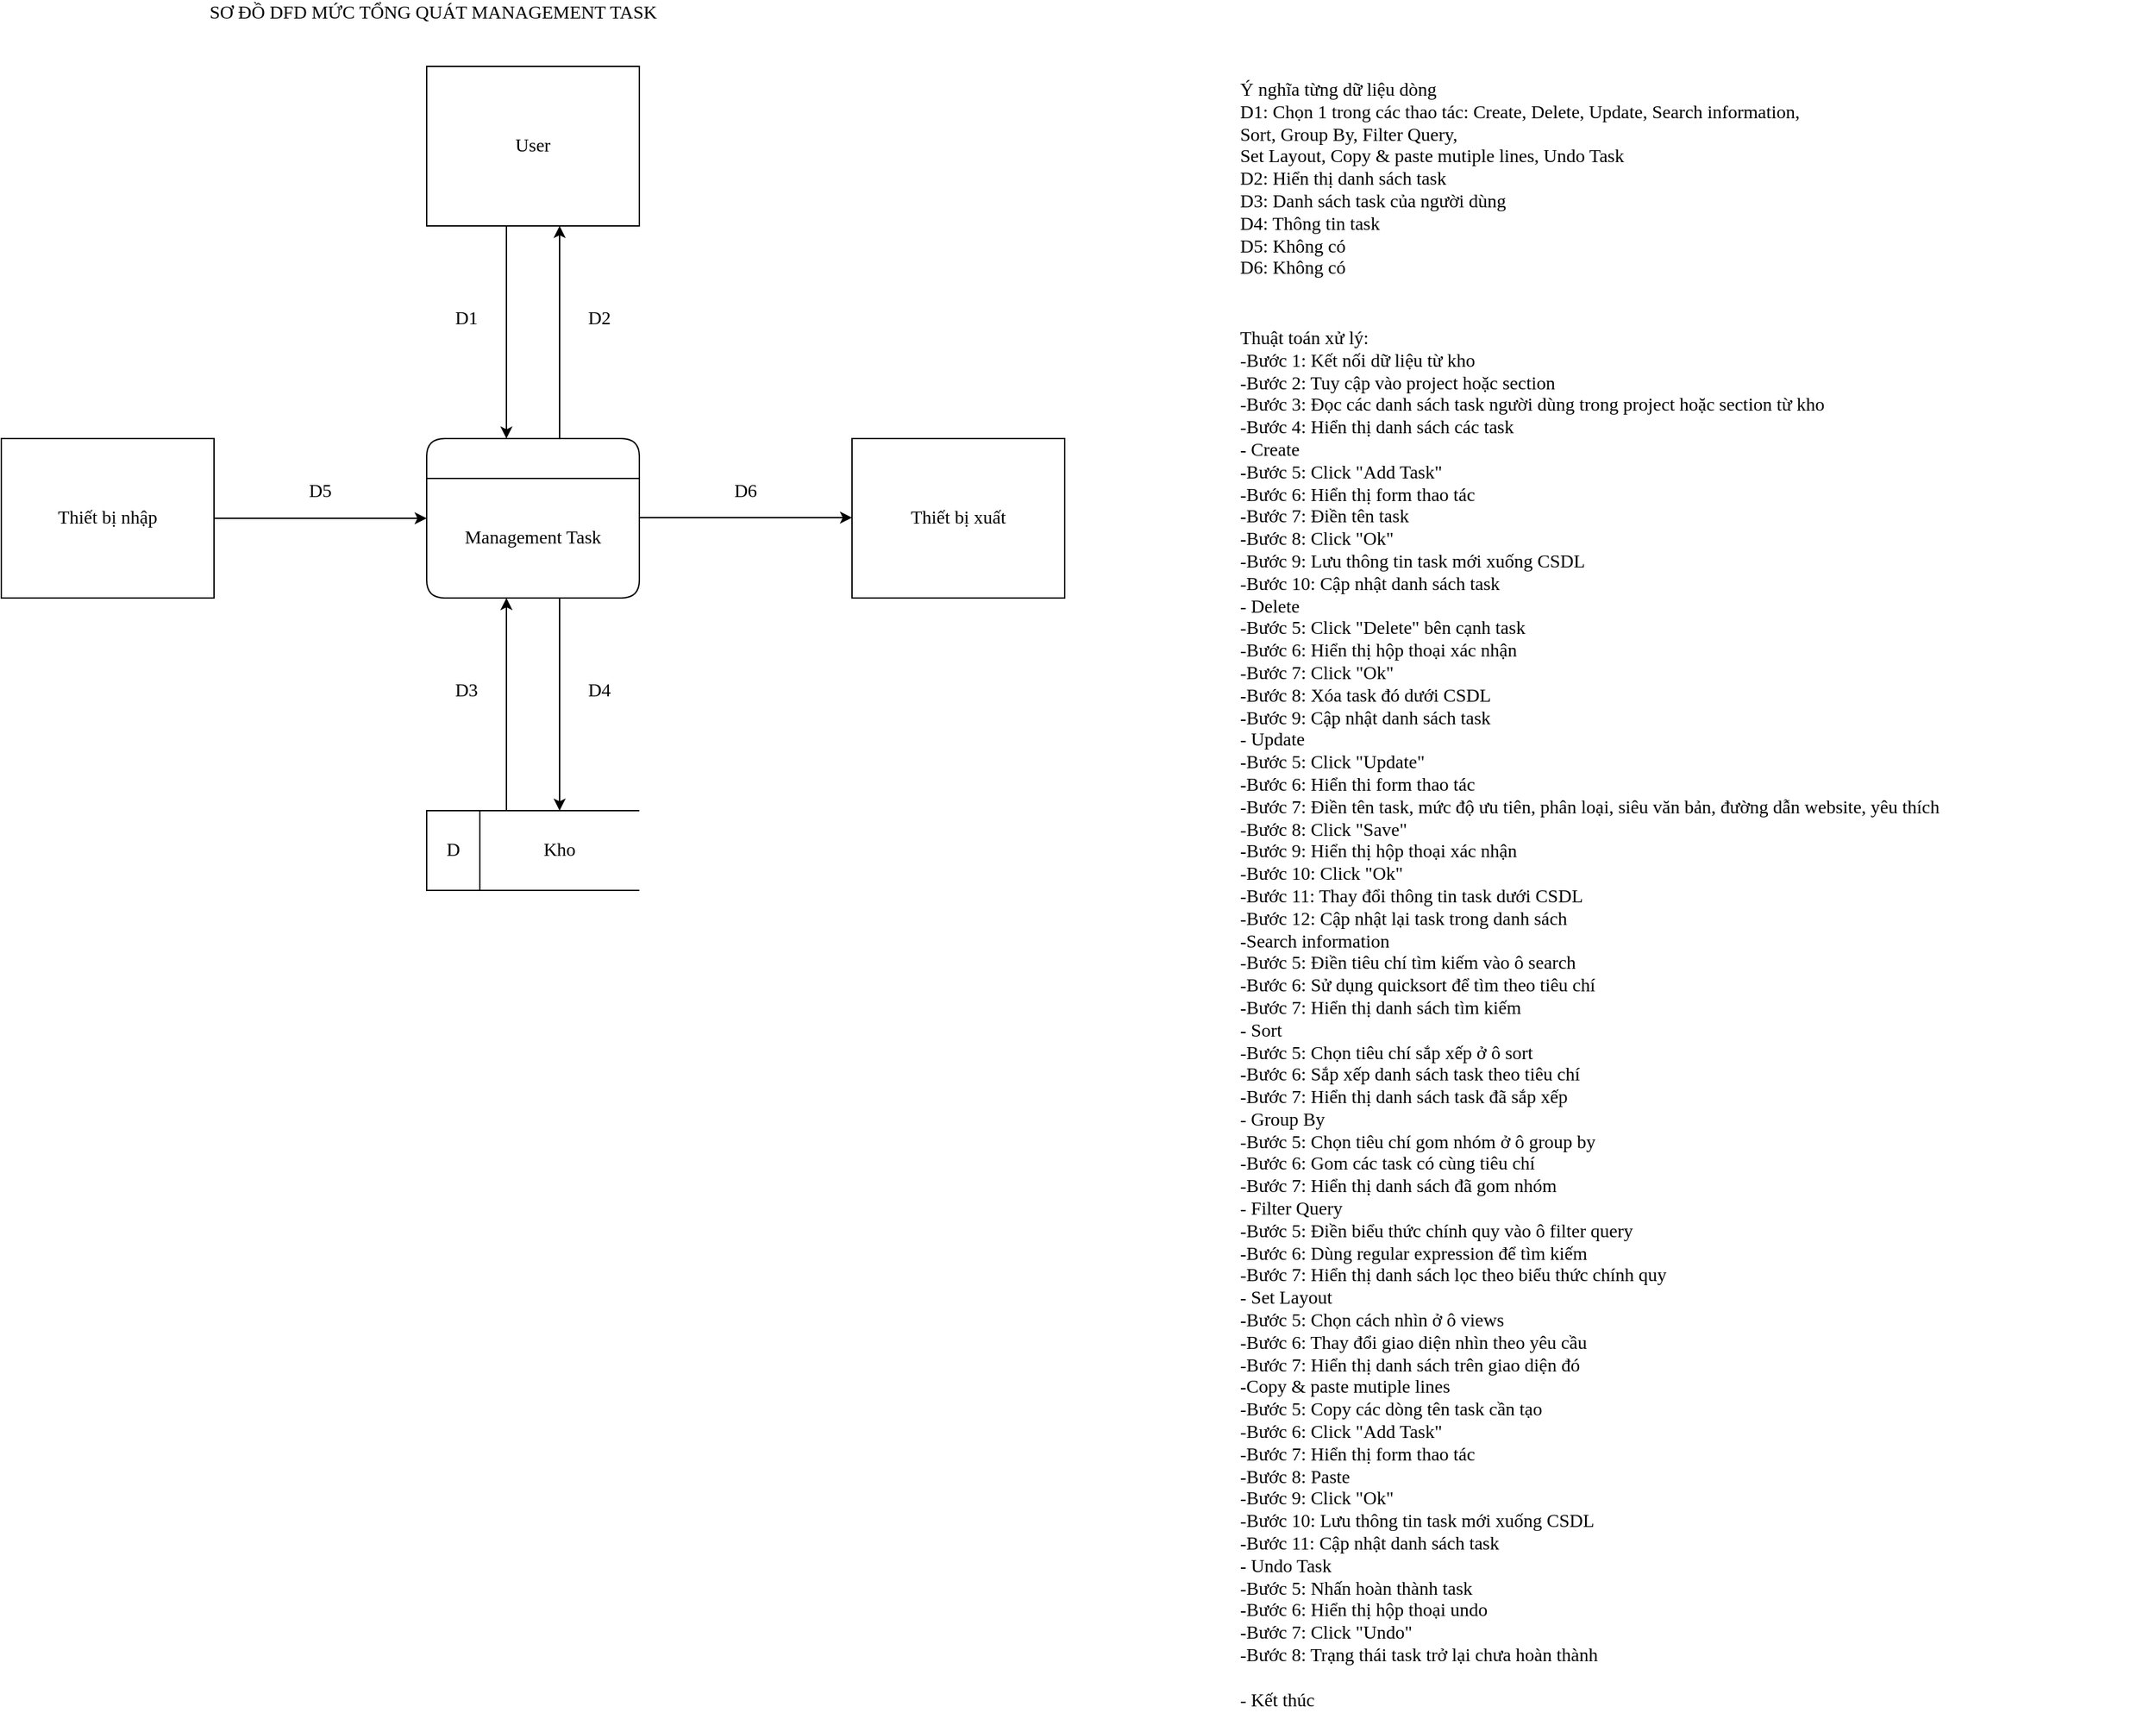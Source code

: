 <mxfile version="13.9.2" type="google"><diagram id="2hcpHmaqaMG6IleKz-u-" name="Page-1"><mxGraphModel dx="2150" dy="1871" grid="1" gridSize="10" guides="1" tooltips="1" connect="1" arrows="1" fold="1" page="1" pageScale="1" pageWidth="827" pageHeight="1169" math="0" shadow="0"><root><mxCell id="0"/><mxCell id="1" parent="0"/><mxCell id="43A-tHU6FJamsZel8YU9-1" value="SƠ ĐỒ DFD MỨC TỔNG QUÁT MANAGEMENT TASK" style="text;html=1;strokeColor=none;fillColor=none;align=center;verticalAlign=middle;whiteSpace=wrap;rounded=0;fontFamily=Verdana;fontSize=14;" parent="1" vertex="1"><mxGeometry x="-100" y="-180" width="390" height="20" as="geometry"/></mxCell><mxCell id="43A-tHU6FJamsZel8YU9-2" style="edgeStyle=orthogonalEdgeStyle;rounded=0;orthogonalLoop=1;jettySize=auto;html=1;" parent="1" source="43A-tHU6FJamsZel8YU9-3" target="43A-tHU6FJamsZel8YU9-6" edge="1"><mxGeometry relative="1" as="geometry"><mxPoint x="190" y="10" as="targetPoint"/><Array as="points"><mxPoint x="190" y="70"/><mxPoint x="190" y="70"/></Array></mxGeometry></mxCell><mxCell id="43A-tHU6FJamsZel8YU9-3" value="" style="swimlane;childLayout=stackLayout;horizontal=1;startSize=30;horizontalStack=0;rounded=1;fontSize=14;fontStyle=0;strokeWidth=1;resizeParent=0;resizeLast=1;shadow=0;dashed=0;align=center;" parent="1" vertex="1"><mxGeometry x="90" y="150" width="160" height="120" as="geometry"/></mxCell><mxCell id="43A-tHU6FJamsZel8YU9-4" value="&lt;font face=&quot;Verdana&quot;&gt;&lt;span style=&quot;font-size: 14px&quot;&gt;Management Task&lt;/span&gt;&lt;/font&gt;" style="text;html=1;strokeColor=none;fillColor=none;align=center;verticalAlign=middle;whiteSpace=wrap;rounded=0;" parent="43A-tHU6FJamsZel8YU9-3" vertex="1"><mxGeometry y="30" width="160" height="90" as="geometry"/></mxCell><mxCell id="43A-tHU6FJamsZel8YU9-5" style="edgeStyle=orthogonalEdgeStyle;rounded=0;orthogonalLoop=1;jettySize=auto;html=1;" parent="1" source="43A-tHU6FJamsZel8YU9-6" edge="1"><mxGeometry relative="1" as="geometry"><mxPoint x="150" y="150" as="targetPoint"/><Array as="points"><mxPoint x="150" y="150"/></Array></mxGeometry></mxCell><mxCell id="43A-tHU6FJamsZel8YU9-6" value="&lt;font face=&quot;Verdana&quot; style=&quot;font-size: 14px&quot;&gt;User&lt;/font&gt;" style="rounded=0;whiteSpace=wrap;html=1;" parent="1" vertex="1"><mxGeometry x="90" y="-130" width="160" height="120" as="geometry"/></mxCell><mxCell id="43A-tHU6FJamsZel8YU9-7" value="&lt;font face=&quot;Verdana&quot; style=&quot;font-size: 14px&quot;&gt;Thiết bị nhập&lt;/font&gt;" style="rounded=0;whiteSpace=wrap;html=1;" parent="1" vertex="1"><mxGeometry x="-230" y="150" width="160" height="120" as="geometry"/></mxCell><mxCell id="43A-tHU6FJamsZel8YU9-8" value="&lt;font style=&quot;font-size: 14px&quot; face=&quot;Verdana&quot;&gt;Thiết bị xuất&lt;/font&gt;" style="rounded=0;whiteSpace=wrap;html=1;" parent="1" vertex="1"><mxGeometry x="410" y="150" width="160" height="120" as="geometry"/></mxCell><mxCell id="43A-tHU6FJamsZel8YU9-9" value="" style="strokeWidth=1;html=1;shape=mxgraph.flowchart.annotation_1;align=left;pointerEvents=1;" parent="1" vertex="1"><mxGeometry x="90" y="430" width="160" height="60" as="geometry"/></mxCell><mxCell id="43A-tHU6FJamsZel8YU9-10" value="" style="endArrow=none;html=1;" parent="1" edge="1"><mxGeometry width="50" height="50" relative="1" as="geometry"><mxPoint x="130" y="490" as="sourcePoint"/><mxPoint x="130" y="430" as="targetPoint"/></mxGeometry></mxCell><mxCell id="43A-tHU6FJamsZel8YU9-11" value="&lt;span style=&quot;font-size: 14px&quot;&gt;&lt;font style=&quot;font-size: 14px&quot;&gt;&lt;font style=&quot;vertical-align: inherit&quot;&gt;&lt;font style=&quot;vertical-align: inherit&quot;&gt;D&lt;/font&gt;&lt;/font&gt;&lt;/font&gt;&lt;/span&gt;" style="text;html=1;strokeColor=none;fillColor=none;align=center;verticalAlign=middle;whiteSpace=wrap;rounded=0;fontSize=14;fontFamily=Verdana;fontStyle=0" parent="1" vertex="1"><mxGeometry x="100" y="450" width="20" height="20" as="geometry"/></mxCell><mxCell id="43A-tHU6FJamsZel8YU9-12" style="edgeStyle=orthogonalEdgeStyle;rounded=0;orthogonalLoop=1;jettySize=auto;html=1;" parent="1" edge="1"><mxGeometry relative="1" as="geometry"><mxPoint x="190" y="270" as="sourcePoint"/><mxPoint x="190" y="430" as="targetPoint"/><Array as="points"><mxPoint x="190" y="430"/></Array></mxGeometry></mxCell><mxCell id="43A-tHU6FJamsZel8YU9-13" style="edgeStyle=orthogonalEdgeStyle;rounded=0;orthogonalLoop=1;jettySize=auto;html=1;" parent="1" edge="1"><mxGeometry relative="1" as="geometry"><mxPoint x="150" y="430" as="sourcePoint"/><mxPoint x="150" y="270" as="targetPoint"/><Array as="points"><mxPoint x="150" y="350"/><mxPoint x="150" y="350"/></Array></mxGeometry></mxCell><mxCell id="43A-tHU6FJamsZel8YU9-14" style="edgeStyle=orthogonalEdgeStyle;rounded=0;orthogonalLoop=1;jettySize=auto;html=1;exitX=1;exitY=0.5;exitDx=0;exitDy=0;" parent="1" source="43A-tHU6FJamsZel8YU9-7" target="43A-tHU6FJamsZel8YU9-4" edge="1"><mxGeometry relative="1" as="geometry"><mxPoint x="200" y="440" as="sourcePoint"/><mxPoint x="200" y="280" as="targetPoint"/><Array as="points"><mxPoint x="50" y="210"/><mxPoint x="50" y="210"/></Array></mxGeometry></mxCell><mxCell id="43A-tHU6FJamsZel8YU9-15" style="edgeStyle=orthogonalEdgeStyle;rounded=0;orthogonalLoop=1;jettySize=auto;html=1;exitX=1;exitY=0.5;exitDx=0;exitDy=0;" parent="1" edge="1"><mxGeometry relative="1" as="geometry"><mxPoint x="250" y="209.5" as="sourcePoint"/><mxPoint x="410" y="209.5" as="targetPoint"/><Array as="points"><mxPoint x="370" y="209.5"/><mxPoint x="370" y="209.5"/></Array></mxGeometry></mxCell><mxCell id="43A-tHU6FJamsZel8YU9-16" value="D2" style="text;html=1;strokeColor=none;fillColor=none;align=center;verticalAlign=middle;whiteSpace=wrap;rounded=0;fontFamily=Verdana;fontSize=14;" parent="1" vertex="1"><mxGeometry x="200" y="50" width="40" height="20" as="geometry"/></mxCell><mxCell id="43A-tHU6FJamsZel8YU9-17" value="D1" style="text;html=1;strokeColor=none;fillColor=none;align=center;verticalAlign=middle;whiteSpace=wrap;rounded=0;fontFamily=Verdana;fontSize=14;" parent="1" vertex="1"><mxGeometry x="100" y="50" width="40" height="20" as="geometry"/></mxCell><mxCell id="43A-tHU6FJamsZel8YU9-18" value="D6" style="text;html=1;strokeColor=none;fillColor=none;align=center;verticalAlign=middle;whiteSpace=wrap;rounded=0;fontFamily=Verdana;fontSize=14;" parent="1" vertex="1"><mxGeometry x="310" y="180" width="40" height="20" as="geometry"/></mxCell><mxCell id="43A-tHU6FJamsZel8YU9-19" value="D5" style="text;html=1;strokeColor=none;fillColor=none;align=center;verticalAlign=middle;whiteSpace=wrap;rounded=0;fontFamily=Verdana;fontSize=14;" parent="1" vertex="1"><mxGeometry x="-10" y="180" width="40" height="20" as="geometry"/></mxCell><mxCell id="43A-tHU6FJamsZel8YU9-20" value="D4" style="text;html=1;strokeColor=none;fillColor=none;align=center;verticalAlign=middle;whiteSpace=wrap;rounded=0;fontFamily=Verdana;fontSize=14;" parent="1" vertex="1"><mxGeometry x="205" y="330" width="30" height="20" as="geometry"/></mxCell><mxCell id="43A-tHU6FJamsZel8YU9-21" value="D3" style="text;html=1;strokeColor=none;fillColor=none;align=center;verticalAlign=middle;whiteSpace=wrap;rounded=0;fontFamily=Verdana;fontSize=14;" parent="1" vertex="1"><mxGeometry x="100" y="330" width="40" height="20" as="geometry"/></mxCell><mxCell id="43A-tHU6FJamsZel8YU9-22" value="&lt;div&gt;&lt;span&gt;&lt;font face=&quot;verdana&quot;&gt;Kho&lt;/font&gt;&lt;/span&gt;&lt;/div&gt;" style="text;whiteSpace=wrap;html=1;fontSize=14;fontFamily=Verdana;align=center;" parent="1" vertex="1"><mxGeometry x="150" y="445" width="80" height="30" as="geometry"/></mxCell><mxCell id="43A-tHU6FJamsZel8YU9-23" value="&lt;font style=&quot;vertical-align: inherit&quot;&gt;&lt;font style=&quot;vertical-align: inherit&quot;&gt;Ý nghĩa từng dữ liệu dòng &lt;/font&gt;&lt;/font&gt;&lt;br&gt;&lt;font style=&quot;vertical-align: inherit&quot;&gt;&lt;font style=&quot;vertical-align: inherit&quot;&gt;D1: Chọn 1 trong các thao tác: Create, Delete, Update,&amp;nbsp;&lt;span style=&quot;text-align: center&quot;&gt;Search&amp;nbsp;&lt;/span&gt;&lt;span style=&quot;text-align: center&quot;&gt;information, Sort, Group By,&amp;nbsp;&lt;/span&gt;Filter Query,&amp;nbsp;&lt;br style=&quot;padding: 0px ; margin: 0px&quot;&gt;Set Layout,&amp;nbsp;&lt;span style=&quot;text-align: center&quot;&gt;Copy &amp;amp; paste&amp;nbsp;&lt;/span&gt;&lt;span style=&quot;text-align: center&quot;&gt;mutiple lines,&amp;nbsp;&lt;/span&gt;&lt;span style=&quot;text-align: center&quot;&gt;Undo Task&lt;/span&gt;&lt;br&gt;&lt;/font&gt;&lt;/font&gt;&lt;font style=&quot;vertical-align: inherit&quot;&gt;&lt;font style=&quot;vertical-align: inherit&quot;&gt;D2: Hiển thị danh sách task&lt;/font&gt;&lt;/font&gt;&lt;br&gt;&lt;font style=&quot;vertical-align: inherit&quot;&gt;&lt;font style=&quot;vertical-align: inherit&quot;&gt;D3: Danh sách task của người dùng&lt;/font&gt;&lt;/font&gt;&lt;br&gt;&lt;font style=&quot;vertical-align: inherit&quot;&gt;&lt;font style=&quot;vertical-align: inherit&quot;&gt;D4: Thông tin task&lt;/font&gt;&lt;/font&gt;&lt;br&gt;&lt;font style=&quot;vertical-align: inherit&quot;&gt;&lt;font style=&quot;vertical-align: inherit&quot;&gt;D5: Không có &lt;/font&gt;&lt;/font&gt;&lt;br&gt;&lt;font style=&quot;vertical-align: inherit&quot;&gt;&lt;font style=&quot;vertical-align: inherit&quot;&gt;D6: Không có&lt;/font&gt;&lt;/font&gt;" style="text;html=1;strokeColor=none;fillColor=none;align=left;verticalAlign=middle;whiteSpace=wrap;rounded=0;fontFamily=Verdana;fontSize=14;" parent="1" vertex="1"><mxGeometry x="700" y="-150" width="440" height="210" as="geometry"/></mxCell><mxCell id="43A-tHU6FJamsZel8YU9-24" value="&lt;font face=&quot;Verdana&quot; style=&quot;font-size: 14px&quot;&gt;&lt;span style=&quot;font-size: 14px&quot;&gt;Thuật toán xử lý:&lt;br&gt;&lt;/span&gt;&lt;/font&gt;&lt;span style=&quot;font-family: &amp;#34;verdana&amp;#34; ; font-size: 14px&quot;&gt;-Bước 1: Kết nối dữ liệu từ kho&lt;/span&gt;&lt;font face=&quot;Verdana&quot; style=&quot;font-size: 14px&quot;&gt;&lt;br&gt;&lt;span style=&quot;font-size: 14px&quot;&gt;-Bước 2: Tuy cập vào project hoặc section&lt;/span&gt;&lt;span style=&quot;font-size: 14px&quot;&gt;&lt;br&gt;&lt;/span&gt;-Bước 3: Đọc các danh sách task người dùng trong project hoặc section từ kho&lt;br&gt;-Bước 4: Hiển thị danh sách các task&lt;br&gt;&lt;/font&gt;&lt;span style=&quot;font-family: &amp;#34;verdana&amp;#34; ; font-size: 14px&quot;&gt;- Create&lt;/span&gt;&lt;font face=&quot;Verdana&quot; style=&quot;font-size: 14px&quot;&gt;&lt;br&gt;-Bước 5: Click &quot;Add Task&quot;&lt;br&gt;&lt;span style=&quot;font-size: 14px&quot;&gt;-Bước 6: Hiển thị form thao tác&lt;br&gt;-Bước 7: Điền tên task&lt;br&gt;&lt;/span&gt;-Bước 8: Click &quot;Ok&quot;&lt;br&gt;-Bước 9: Lưu thông tin task mới xuống CSDL&lt;br&gt;&lt;/font&gt;&lt;font face=&quot;Verdana&quot; style=&quot;font-size: 14px&quot;&gt;-Bước 10: Cập nhật danh sách task&lt;br&gt;- Delete&lt;br&gt;-Bước 5: Click &quot;Delete&quot; bên cạnh task&amp;nbsp;&lt;br&gt;-Bước 6:&amp;nbsp;&lt;/font&gt;&lt;span style=&quot;font-family: &amp;#34;verdana&amp;#34; ; font-size: 14px&quot;&gt;Hiển thị hộp thoại xác nhận&lt;/span&gt;&lt;font face=&quot;Verdana&quot; style=&quot;font-size: 14px&quot;&gt;&lt;br&gt;-Bước 7:&amp;nbsp;&lt;/font&gt;&lt;span style=&quot;font-family: &amp;#34;verdana&amp;#34; ; font-size: 14px&quot;&gt;Click &quot;Ok&quot;&lt;/span&gt;&lt;font face=&quot;Verdana&quot; style=&quot;font-size: 14px&quot;&gt;&lt;br&gt;-Bước 8:&amp;nbsp;&lt;/font&gt;&lt;span style=&quot;font-family: &amp;#34;verdana&amp;#34; ; font-size: 14px&quot;&gt;Xóa task đó dưới CSDL&lt;/span&gt;&lt;font face=&quot;Verdana&quot; style=&quot;font-size: 14px&quot;&gt;&lt;br&gt;-Bước 9:&amp;nbsp;&lt;/font&gt;&lt;span style=&quot;font-family: &amp;#34;verdana&amp;#34; ; font-size: 14px&quot;&gt;Cập nhật danh sách task&lt;br&gt;&lt;/span&gt;&lt;font face=&quot;Verdana&quot; style=&quot;font-size: 14px&quot;&gt;- Update&lt;br&gt;&lt;/font&gt;&lt;font face=&quot;Verdana&quot; style=&quot;font-size: 14px&quot;&gt;-Bước 5: Click &quot;Update&quot;&lt;br&gt;-&lt;/font&gt;&lt;span style=&quot;font-family: &amp;#34;verdana&amp;#34; ; font-size: 14px&quot;&gt;Bước 6: Hiển thi form thao tác&lt;br&gt;&lt;/span&gt;&lt;font face=&quot;Verdana&quot; style=&quot;font-size: 14px&quot;&gt;-&lt;/font&gt;&lt;span style=&quot;font-family: &amp;#34;verdana&amp;#34; ; font-size: 14px&quot;&gt;Bước 7: Điền tên task, mức độ ưu tiên, phân loại, siêu văn bản, đường dẫn website, yêu thích&lt;br&gt;&lt;/span&gt;&lt;font face=&quot;Verdana&quot; style=&quot;font-size: 14px&quot;&gt;-&lt;/font&gt;&lt;span style=&quot;font-family: &amp;#34;verdana&amp;#34; ; font-size: 14px&quot;&gt;Bước 8: Click &quot;Save&quot;&lt;br&gt;&lt;/span&gt;&lt;font face=&quot;Verdana&quot; style=&quot;font-size: 14px&quot;&gt;-&lt;/font&gt;&lt;span style=&quot;font-family: &amp;#34;verdana&amp;#34; ; font-size: 14px&quot;&gt;Bước 9:&amp;nbsp;&lt;/span&gt;&lt;font face=&quot;Verdana&quot; style=&quot;font-size: 14px&quot;&gt;Hiển thị hộp thoại xác nhận&lt;br&gt;-&lt;/font&gt;&lt;span style=&quot;font-family: &amp;#34;verdana&amp;#34; ; font-size: 14px&quot;&gt;Bước 10: Click &quot;Ok&quot;&lt;br&gt;&lt;/span&gt;&lt;font face=&quot;Verdana&quot; style=&quot;font-size: 14px&quot;&gt;-&lt;/font&gt;&lt;span style=&quot;font-family: &amp;#34;verdana&amp;#34; ; font-size: 14px&quot;&gt;Bước 11: Thay đổi thông tin task dưới CSDL&lt;br&gt;&lt;/span&gt;&lt;font face=&quot;Verdana&quot; style=&quot;font-size: 14px&quot;&gt;-&lt;/font&gt;&lt;font face=&quot;verdana&quot;&gt;&lt;span style=&quot;font-size: 14px&quot;&gt;Bước 12: Cập nhật lại task trong danh sách&lt;br&gt;&lt;/span&gt;&lt;/font&gt;&lt;span style=&quot;font-family: &amp;#34;verdana&amp;#34; ; font-size: 14px ; text-align: center&quot;&gt;-Search&amp;nbsp;&lt;/span&gt;&lt;span style=&quot;font-family: &amp;#34;verdana&amp;#34; ; font-size: 14px ; text-align: center&quot;&gt;information&lt;br&gt;-&lt;/span&gt;&lt;span style=&quot;font-family: &amp;#34;verdana&amp;#34; ; font-size: 14px&quot;&gt;Bước 5: Điền tiêu chí tìm kiếm vào ô search&lt;br&gt;&lt;/span&gt;&lt;span style=&quot;font-family: &amp;#34;verdana&amp;#34; ; font-size: 14px ; text-align: center&quot;&gt;-Bước 6: Sử dụng quicksort để tìm theo tiêu chí&lt;br&gt;-Bước 7: Hiển thị danh sách tìm kiếm&lt;br&gt;- Sort&lt;br&gt;&lt;/span&gt;&lt;span style=&quot;font-family: &amp;#34;verdana&amp;#34; ; font-size: 14px ; text-align: center&quot;&gt;-&lt;/span&gt;&lt;span style=&quot;font-family: &amp;#34;verdana&amp;#34; ; font-size: 14px&quot;&gt;Bước 5: Chọn tiêu chí sắp xếp ở ô sort&lt;br&gt;&lt;/span&gt;&lt;span style=&quot;font-family: &amp;#34;verdana&amp;#34; ; font-size: 14px ; text-align: center&quot;&gt;-Bước 6: Sắp xếp danh sách task theo tiêu chí&lt;br&gt;-Bước 7: Hiển thị danh sách task đã sắp xếp&lt;br&gt;&lt;/span&gt;&lt;span style=&quot;font-family: &amp;#34;verdana&amp;#34; ; font-size: 14px ; text-align: center&quot;&gt;- Group By&lt;br&gt;&lt;/span&gt;&lt;span style=&quot;font-family: &amp;#34;verdana&amp;#34; ; font-size: 14px ; text-align: center&quot;&gt;-&lt;/span&gt;&lt;span style=&quot;font-family: &amp;#34;verdana&amp;#34; ; font-size: 14px&quot;&gt;Bước 5: Chọn tiêu chí gom nhóm ở ô group by&lt;br&gt;&lt;/span&gt;&lt;span style=&quot;font-family: &amp;#34;verdana&amp;#34; ; font-size: 14px ; text-align: center&quot;&gt;-Bước 6: Gom các task có cùng tiêu chí&lt;br&gt;-Bước 7: Hiển thị danh sách đã gom nhóm&lt;/span&gt;&lt;span style=&quot;font-family: &amp;#34;verdana&amp;#34; ; font-size: 14px ; text-align: center&quot;&gt;&lt;br&gt;&lt;/span&gt;&lt;span style=&quot;font-family: &amp;#34;verdana&amp;#34; ; font-size: 14px&quot;&gt;- Filter Query&lt;br&gt;&lt;/span&gt;&lt;span style=&quot;font-family: &amp;#34;verdana&amp;#34; ; font-size: 14px ; text-align: center&quot;&gt;-&lt;/span&gt;&lt;span style=&quot;font-family: &amp;#34;verdana&amp;#34; ; font-size: 14px&quot;&gt;Bước 5: Điền biểu thức chính quy vào ô filter query&lt;br&gt;&lt;/span&gt;&lt;span style=&quot;text-align: center&quot;&gt;&lt;font face=&quot;verdana&quot;&gt;&lt;span style=&quot;font-size: 14px&quot;&gt;-Bước 6: Dùng regular expression để tìm kiếm&amp;nbsp;&lt;/span&gt;&lt;/font&gt;&lt;br&gt;&lt;font face=&quot;verdana&quot;&gt;&lt;span style=&quot;font-size: 14px&quot;&gt;-Bước 7: Hiển thị danh sách lọc theo biểu thức chính quy&lt;/span&gt;&lt;/font&gt;&lt;/span&gt;&lt;br style=&quot;font-family: &amp;#34;verdana&amp;#34; ; font-size: 14px ; padding: 0px ; margin: 0px&quot;&gt;&lt;span style=&quot;font-family: &amp;#34;verdana&amp;#34; ; font-size: 14px&quot;&gt;- Set Layout&lt;br&gt;&lt;/span&gt;&lt;span style=&quot;font-family: &amp;#34;verdana&amp;#34; ; font-size: 14px ; text-align: center&quot;&gt;-&lt;/span&gt;&lt;span style=&quot;font-family: &amp;#34;verdana&amp;#34; ; font-size: 14px&quot;&gt;Bước 5: Chọn cách nhìn ở ô views&lt;br&gt;&lt;/span&gt;&lt;span style=&quot;text-align: center&quot;&gt;&lt;font face=&quot;verdana&quot;&gt;&lt;span style=&quot;font-size: 14px&quot;&gt;-Bước 6: Thay đổi giao diện nhìn theo yêu cầu&lt;/span&gt;&lt;/font&gt;&lt;br&gt;&lt;font face=&quot;verdana&quot;&gt;&lt;span style=&quot;font-size: 14px&quot;&gt;-Bước 7: Hiển thị danh sách trên giao diện đó&lt;/span&gt;&lt;/font&gt;&lt;/span&gt;&lt;br&gt;&lt;span style=&quot;font-family: &amp;#34;verdana&amp;#34; ; font-size: 14px&quot;&gt;-&lt;/span&gt;&lt;span style=&quot;font-family: &amp;#34;verdana&amp;#34; ; font-size: 14px ; text-align: center&quot;&gt;Copy &amp;amp; paste&amp;nbsp;&lt;/span&gt;&lt;span style=&quot;font-family: &amp;#34;verdana&amp;#34; ; font-size: 14px ; text-align: center&quot;&gt;mutiple lines&lt;br&gt;-&lt;/span&gt;&lt;span style=&quot;font-family: &amp;#34;verdana&amp;#34; ; font-size: 14px&quot;&gt;Bước 5: Copy các dòng tên task cần tạo&lt;br&gt;&lt;/span&gt;&lt;font face=&quot;Verdana&quot; style=&quot;font-size: 14px&quot;&gt;-Bước 6: Click &quot;Add Task&quot;&lt;br&gt;-Bước 7: Hiển thị form thao tác&lt;br&gt;-Bước 8: Paste&amp;nbsp;&lt;br&gt;-Bước 9: Click &quot;Ok&quot;&lt;br&gt;-Bước 10: Lưu thông tin task mới xuống CSDL&lt;br&gt;&lt;/font&gt;&lt;font face=&quot;Verdana&quot; style=&quot;font-size: 14px&quot;&gt;-Bước 11: Cập nhật danh sách task&lt;/font&gt;&lt;span style=&quot;font-family: &amp;#34;verdana&amp;#34; ; font-size: 14px ; text-align: center&quot;&gt;&lt;br&gt;&lt;/span&gt;&lt;span style=&quot;font-family: &amp;#34;verdana&amp;#34; ; font-size: 14px ; text-align: center&quot;&gt;- Undo Task&lt;br&gt;&lt;/span&gt;&lt;span style=&quot;font-family: &amp;#34;verdana&amp;#34; ; font-size: 14px ; text-align: center&quot;&gt;-&lt;/span&gt;&lt;span style=&quot;font-family: &amp;#34;verdana&amp;#34; ; font-size: 14px&quot;&gt;Bước 5: Nhấn hoàn thành task&lt;br&gt;&lt;/span&gt;&lt;span style=&quot;text-align: center&quot;&gt;&lt;font face=&quot;verdana&quot;&gt;&lt;span style=&quot;font-size: 14px&quot;&gt;-Bước 6: Hiển thị hộp thoại undo&lt;/span&gt;&lt;/font&gt;&lt;br&gt;&lt;font face=&quot;verdana&quot;&gt;&lt;span style=&quot;font-size: 14px&quot;&gt;-Bước 7: Click &quot;Undo&quot;&lt;br&gt;&lt;/span&gt;&lt;/font&gt;&lt;/span&gt;&lt;font face=&quot;Verdana&quot; style=&quot;font-size: 14px&quot;&gt;-Bước 8: Trạng thái task trở lại chưa hoàn thành&lt;br&gt;&lt;br&gt;&lt;/font&gt;&lt;span style=&quot;font-family: &amp;#34;verdana&amp;#34; ; font-size: 14px&quot;&gt;- Kết thúc&lt;/span&gt;&lt;font face=&quot;Verdana&quot; style=&quot;font-size: 14px&quot;&gt;&lt;br&gt;&lt;/font&gt;" style="text;whiteSpace=wrap;html=1;" parent="1" vertex="1"><mxGeometry x="700" y="60" width="690" height="1020" as="geometry"/></mxCell></root></mxGraphModel></diagram></mxfile>